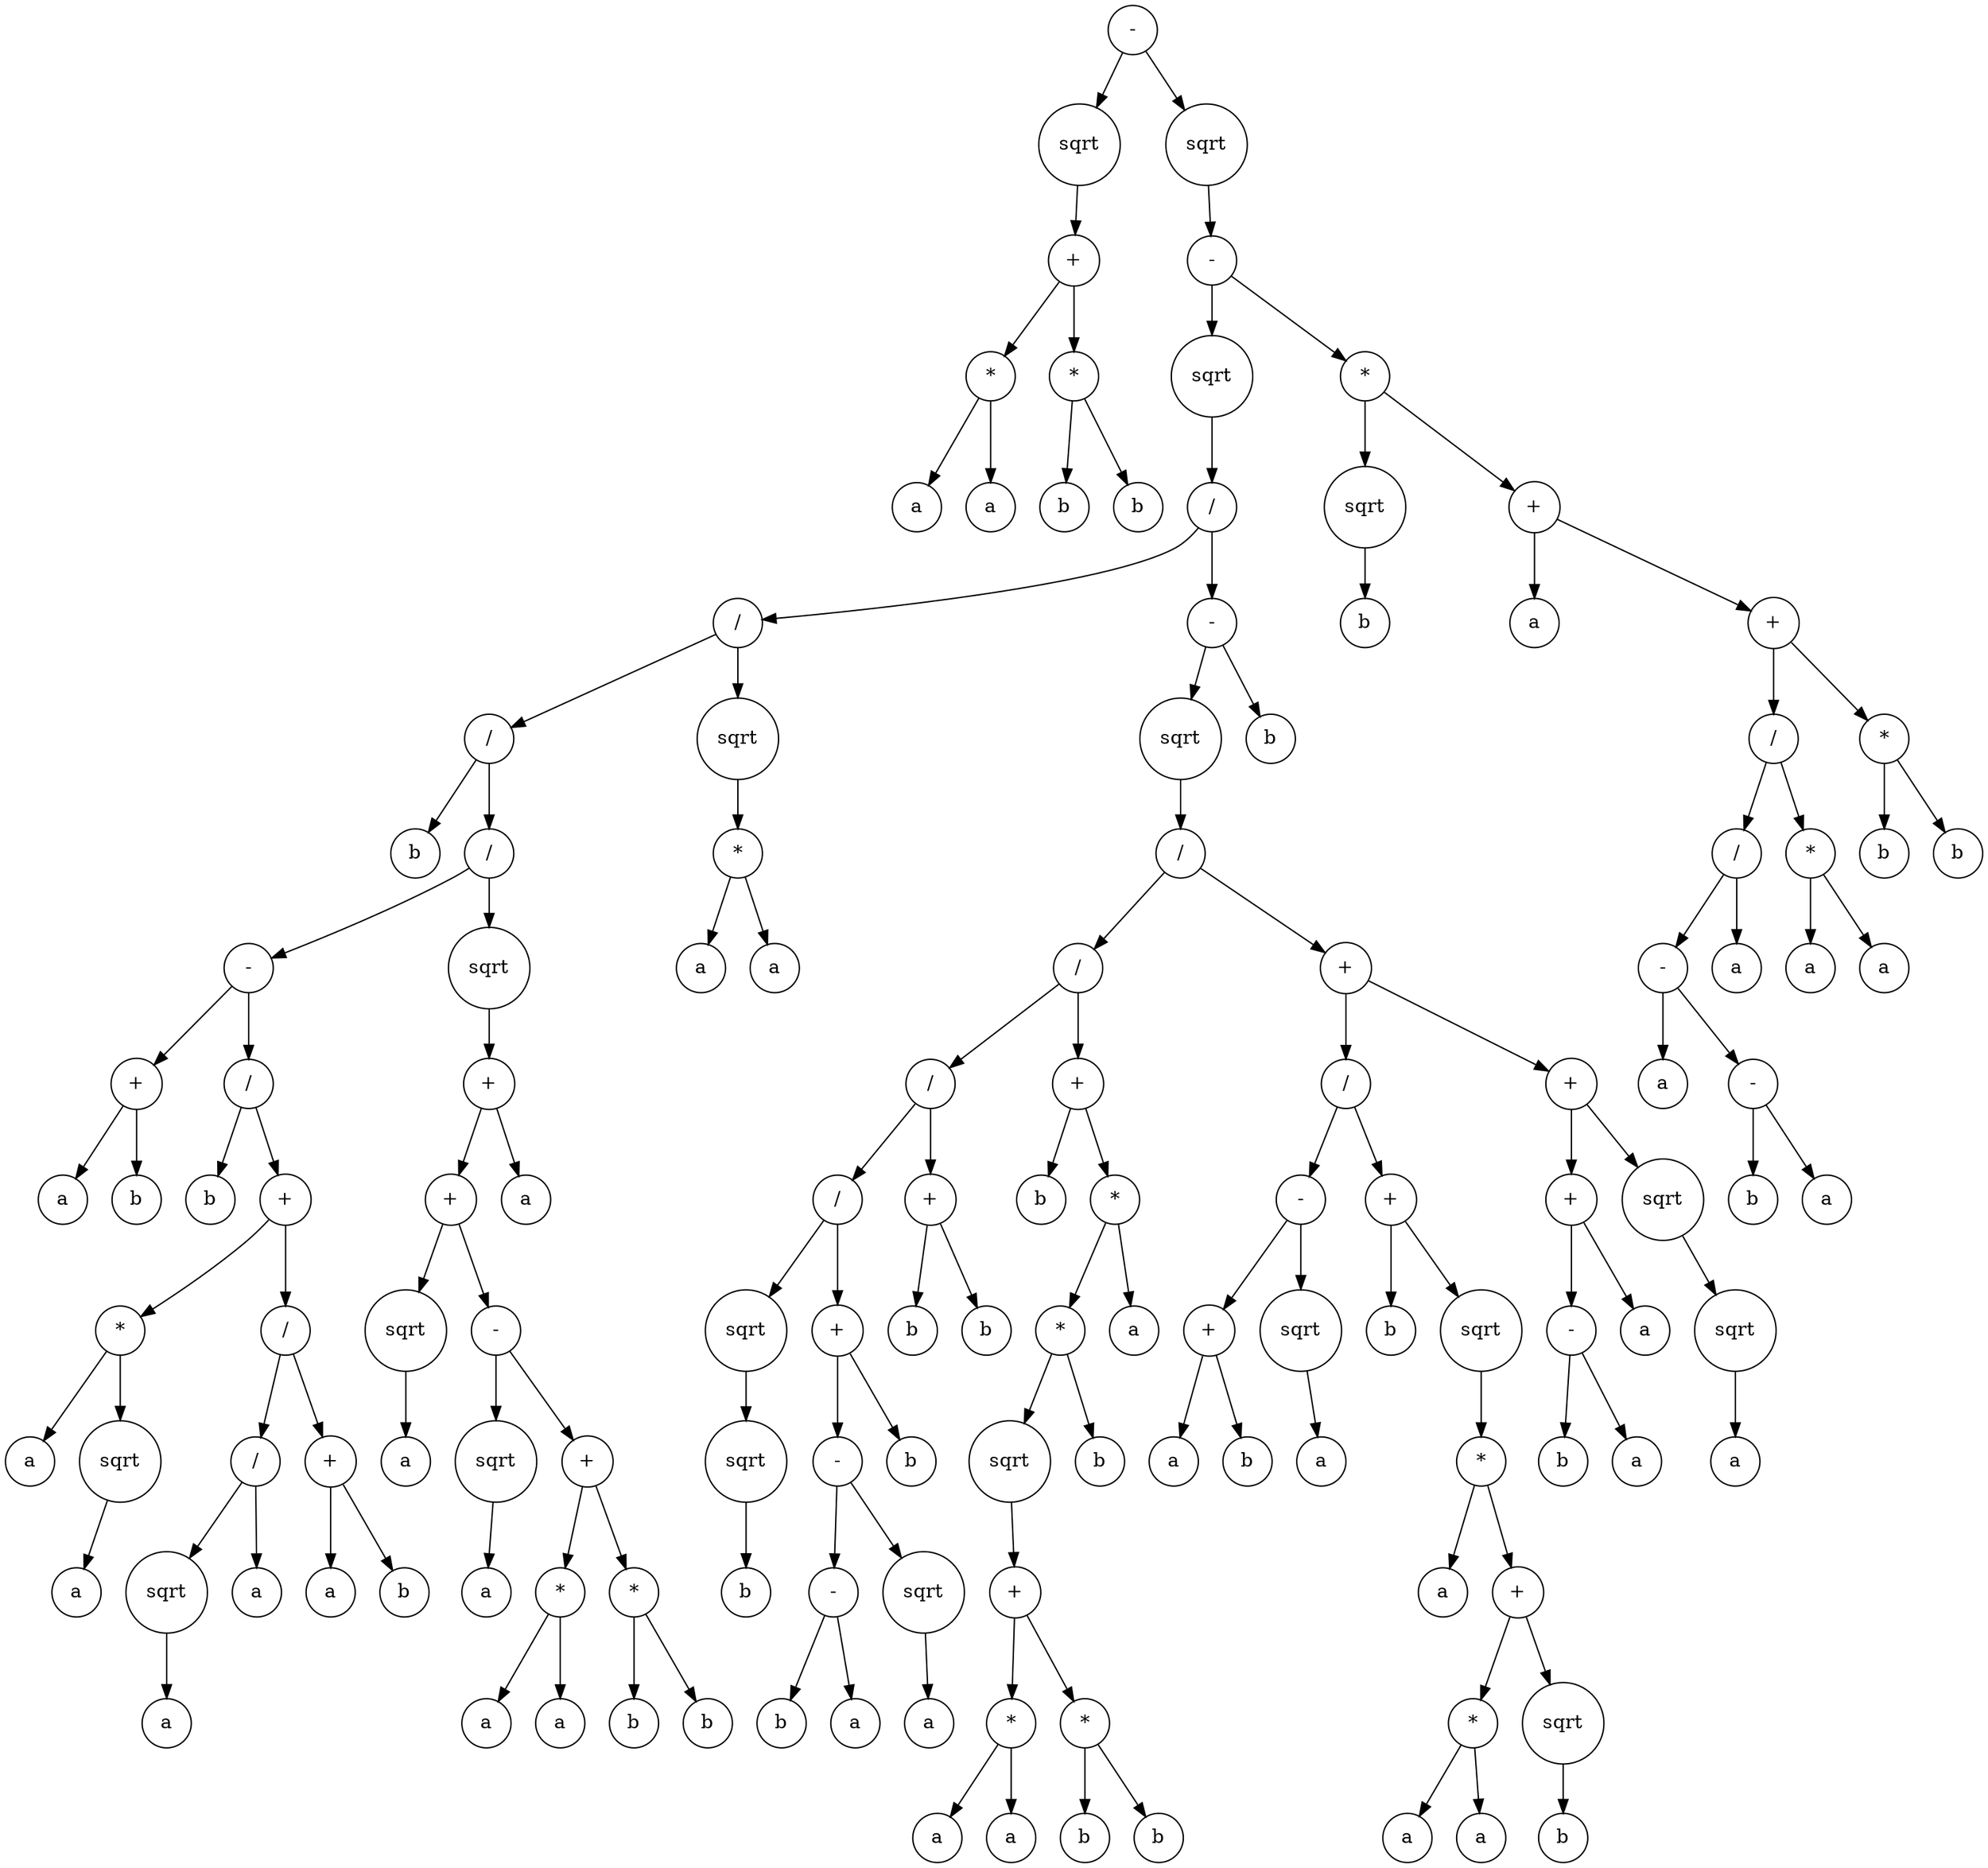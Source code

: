 digraph g {
graph [ordering=out];
node [shape=circle];
n[label = "-"];
n0[label = "sqrt"];
n00[label = "+"];
n000[label = "*"];
n0000[label = "a"];
n000 -> n0000;
n0001[label = "a"];
n000 -> n0001;
n00 -> n000;
n001[label = "*"];
n0010[label = "b"];
n001 -> n0010;
n0011[label = "b"];
n001 -> n0011;
n00 -> n001;
n0 -> n00;
n -> n0;
n1[label = "sqrt"];
n10[label = "-"];
n100[label = "sqrt"];
n1000[label = "/"];
n10000[label = "/"];
n100000[label = "/"];
n1000000[label = "b"];
n100000 -> n1000000;
n1000001[label = "/"];
n10000010[label = "-"];
n100000100[label = "+"];
n1000001000[label = "a"];
n100000100 -> n1000001000;
n1000001001[label = "b"];
n100000100 -> n1000001001;
n10000010 -> n100000100;
n100000101[label = "/"];
n1000001010[label = "b"];
n100000101 -> n1000001010;
n1000001011[label = "+"];
n10000010110[label = "*"];
n100000101100[label = "a"];
n10000010110 -> n100000101100;
n100000101101[label = "sqrt"];
n1000001011010[label = "a"];
n100000101101 -> n1000001011010;
n10000010110 -> n100000101101;
n1000001011 -> n10000010110;
n10000010111[label = "/"];
n100000101110[label = "/"];
n1000001011100[label = "sqrt"];
n10000010111000[label = "a"];
n1000001011100 -> n10000010111000;
n100000101110 -> n1000001011100;
n1000001011101[label = "a"];
n100000101110 -> n1000001011101;
n10000010111 -> n100000101110;
n100000101111[label = "+"];
n1000001011110[label = "a"];
n100000101111 -> n1000001011110;
n1000001011111[label = "b"];
n100000101111 -> n1000001011111;
n10000010111 -> n100000101111;
n1000001011 -> n10000010111;
n100000101 -> n1000001011;
n10000010 -> n100000101;
n1000001 -> n10000010;
n10000011[label = "sqrt"];
n100000110[label = "+"];
n1000001100[label = "+"];
n10000011000[label = "sqrt"];
n100000110000[label = "a"];
n10000011000 -> n100000110000;
n1000001100 -> n10000011000;
n10000011001[label = "-"];
n100000110010[label = "sqrt"];
n1000001100100[label = "a"];
n100000110010 -> n1000001100100;
n10000011001 -> n100000110010;
n100000110011[label = "+"];
n1000001100110[label = "*"];
n10000011001100[label = "a"];
n1000001100110 -> n10000011001100;
n10000011001101[label = "a"];
n1000001100110 -> n10000011001101;
n100000110011 -> n1000001100110;
n1000001100111[label = "*"];
n10000011001110[label = "b"];
n1000001100111 -> n10000011001110;
n10000011001111[label = "b"];
n1000001100111 -> n10000011001111;
n100000110011 -> n1000001100111;
n10000011001 -> n100000110011;
n1000001100 -> n10000011001;
n100000110 -> n1000001100;
n1000001101[label = "a"];
n100000110 -> n1000001101;
n10000011 -> n100000110;
n1000001 -> n10000011;
n100000 -> n1000001;
n10000 -> n100000;
n100001[label = "sqrt"];
n1000010[label = "*"];
n10000100[label = "a"];
n1000010 -> n10000100;
n10000101[label = "a"];
n1000010 -> n10000101;
n100001 -> n1000010;
n10000 -> n100001;
n1000 -> n10000;
n10001[label = "-"];
n100010[label = "sqrt"];
n1000100[label = "/"];
n10001000[label = "/"];
n100010000[label = "/"];
n1000100000[label = "/"];
n10001000000[label = "sqrt"];
n100010000000[label = "sqrt"];
n1000100000000[label = "b"];
n100010000000 -> n1000100000000;
n10001000000 -> n100010000000;
n1000100000 -> n10001000000;
n10001000001[label = "+"];
n100010000010[label = "-"];
n1000100000100[label = "-"];
n10001000001000[label = "b"];
n1000100000100 -> n10001000001000;
n10001000001001[label = "a"];
n1000100000100 -> n10001000001001;
n100010000010 -> n1000100000100;
n1000100000101[label = "sqrt"];
n10001000001010[label = "a"];
n1000100000101 -> n10001000001010;
n100010000010 -> n1000100000101;
n10001000001 -> n100010000010;
n100010000011[label = "b"];
n10001000001 -> n100010000011;
n1000100000 -> n10001000001;
n100010000 -> n1000100000;
n1000100001[label = "+"];
n10001000010[label = "b"];
n1000100001 -> n10001000010;
n10001000011[label = "b"];
n1000100001 -> n10001000011;
n100010000 -> n1000100001;
n10001000 -> n100010000;
n100010001[label = "+"];
n1000100010[label = "b"];
n100010001 -> n1000100010;
n1000100011[label = "*"];
n10001000110[label = "*"];
n100010001100[label = "sqrt"];
n1000100011000[label = "+"];
n10001000110000[label = "*"];
n100010001100000[label = "a"];
n10001000110000 -> n100010001100000;
n100010001100001[label = "a"];
n10001000110000 -> n100010001100001;
n1000100011000 -> n10001000110000;
n10001000110001[label = "*"];
n100010001100010[label = "b"];
n10001000110001 -> n100010001100010;
n100010001100011[label = "b"];
n10001000110001 -> n100010001100011;
n1000100011000 -> n10001000110001;
n100010001100 -> n1000100011000;
n10001000110 -> n100010001100;
n100010001101[label = "b"];
n10001000110 -> n100010001101;
n1000100011 -> n10001000110;
n10001000111[label = "a"];
n1000100011 -> n10001000111;
n100010001 -> n1000100011;
n10001000 -> n100010001;
n1000100 -> n10001000;
n10001001[label = "+"];
n100010010[label = "/"];
n1000100100[label = "-"];
n10001001000[label = "+"];
n100010010000[label = "a"];
n10001001000 -> n100010010000;
n100010010001[label = "b"];
n10001001000 -> n100010010001;
n1000100100 -> n10001001000;
n10001001001[label = "sqrt"];
n100010010010[label = "a"];
n10001001001 -> n100010010010;
n1000100100 -> n10001001001;
n100010010 -> n1000100100;
n1000100101[label = "+"];
n10001001010[label = "b"];
n1000100101 -> n10001001010;
n10001001011[label = "sqrt"];
n100010010110[label = "*"];
n1000100101100[label = "a"];
n100010010110 -> n1000100101100;
n1000100101101[label = "+"];
n10001001011010[label = "*"];
n100010010110100[label = "a"];
n10001001011010 -> n100010010110100;
n100010010110101[label = "a"];
n10001001011010 -> n100010010110101;
n1000100101101 -> n10001001011010;
n10001001011011[label = "sqrt"];
n100010010110110[label = "b"];
n10001001011011 -> n100010010110110;
n1000100101101 -> n10001001011011;
n100010010110 -> n1000100101101;
n10001001011 -> n100010010110;
n1000100101 -> n10001001011;
n100010010 -> n1000100101;
n10001001 -> n100010010;
n100010011[label = "+"];
n1000100110[label = "+"];
n10001001100[label = "-"];
n100010011000[label = "b"];
n10001001100 -> n100010011000;
n100010011001[label = "a"];
n10001001100 -> n100010011001;
n1000100110 -> n10001001100;
n10001001101[label = "a"];
n1000100110 -> n10001001101;
n100010011 -> n1000100110;
n1000100111[label = "sqrt"];
n10001001110[label = "sqrt"];
n100010011100[label = "a"];
n10001001110 -> n100010011100;
n1000100111 -> n10001001110;
n100010011 -> n1000100111;
n10001001 -> n100010011;
n1000100 -> n10001001;
n100010 -> n1000100;
n10001 -> n100010;
n100011[label = "b"];
n10001 -> n100011;
n1000 -> n10001;
n100 -> n1000;
n10 -> n100;
n101[label = "*"];
n1010[label = "sqrt"];
n10100[label = "b"];
n1010 -> n10100;
n101 -> n1010;
n1011[label = "+"];
n10110[label = "a"];
n1011 -> n10110;
n10111[label = "+"];
n101110[label = "/"];
n1011100[label = "/"];
n10111000[label = "-"];
n101110000[label = "a"];
n10111000 -> n101110000;
n101110001[label = "-"];
n1011100010[label = "b"];
n101110001 -> n1011100010;
n1011100011[label = "a"];
n101110001 -> n1011100011;
n10111000 -> n101110001;
n1011100 -> n10111000;
n10111001[label = "a"];
n1011100 -> n10111001;
n101110 -> n1011100;
n1011101[label = "*"];
n10111010[label = "a"];
n1011101 -> n10111010;
n10111011[label = "a"];
n1011101 -> n10111011;
n101110 -> n1011101;
n10111 -> n101110;
n101111[label = "*"];
n1011110[label = "b"];
n101111 -> n1011110;
n1011111[label = "b"];
n101111 -> n1011111;
n10111 -> n101111;
n1011 -> n10111;
n101 -> n1011;
n10 -> n101;
n1 -> n10;
n -> n1;
}
